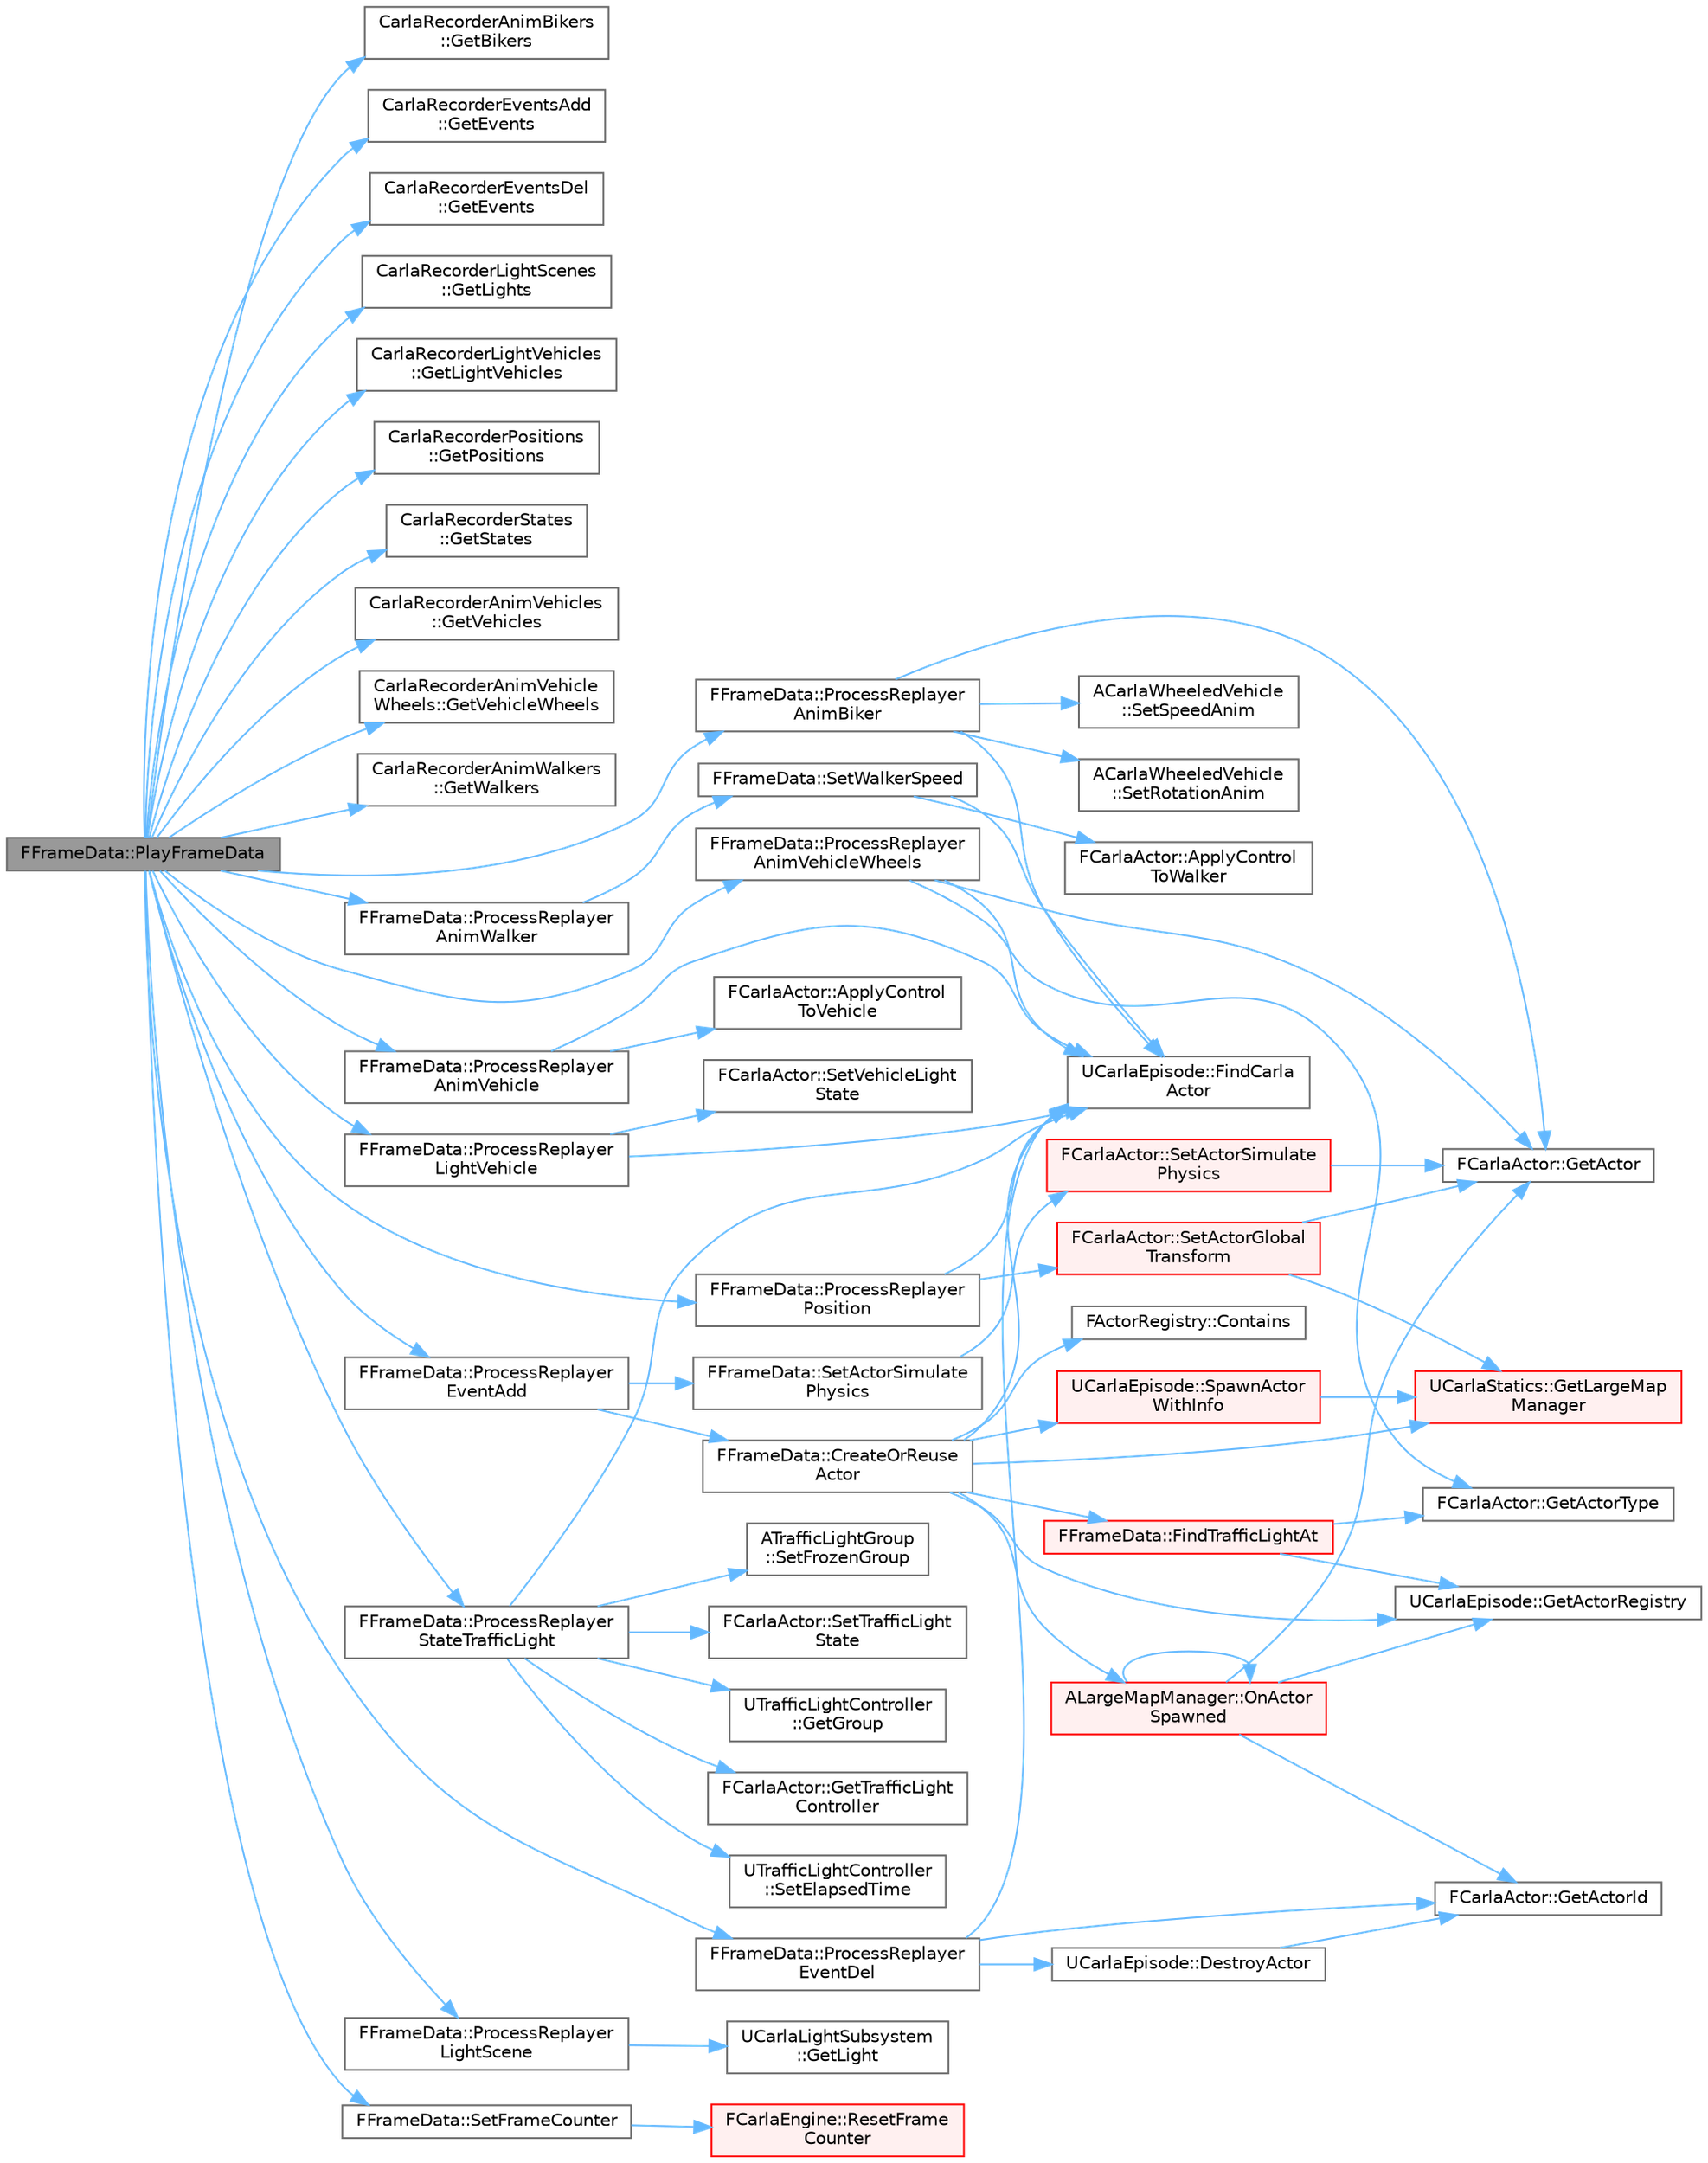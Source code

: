 digraph "FFrameData::PlayFrameData"
{
 // INTERACTIVE_SVG=YES
 // LATEX_PDF_SIZE
  bgcolor="transparent";
  edge [fontname=Helvetica,fontsize=10,labelfontname=Helvetica,labelfontsize=10];
  node [fontname=Helvetica,fontsize=10,shape=box,height=0.2,width=0.4];
  rankdir="LR";
  Node1 [id="Node000001",label="FFrameData::PlayFrameData",height=0.2,width=0.4,color="gray40", fillcolor="grey60", style="filled", fontcolor="black",tooltip=" "];
  Node1 -> Node2 [id="edge1_Node000001_Node000002",color="steelblue1",style="solid",tooltip=" "];
  Node2 [id="Node000002",label="CarlaRecorderAnimBikers\l::GetBikers",height=0.2,width=0.4,color="grey40", fillcolor="white", style="filled",URL="$da/d46/classCarlaRecorderAnimBikers.html#aad2567f313c99f3d4e32c6280cfbfcba",tooltip=" "];
  Node1 -> Node3 [id="edge2_Node000001_Node000003",color="steelblue1",style="solid",tooltip=" "];
  Node3 [id="Node000003",label="CarlaRecorderEventsAdd\l::GetEvents",height=0.2,width=0.4,color="grey40", fillcolor="white", style="filled",URL="$dd/dd4/classCarlaRecorderEventsAdd.html#ae40db7efeb93c76247f9fbd710ac689b",tooltip=" "];
  Node1 -> Node4 [id="edge3_Node000001_Node000004",color="steelblue1",style="solid",tooltip=" "];
  Node4 [id="Node000004",label="CarlaRecorderEventsDel\l::GetEvents",height=0.2,width=0.4,color="grey40", fillcolor="white", style="filled",URL="$dd/d8e/classCarlaRecorderEventsDel.html#a47bfeb31bc876be9ed07dd42bcce11d5",tooltip=" "];
  Node1 -> Node5 [id="edge4_Node000001_Node000005",color="steelblue1",style="solid",tooltip=" "];
  Node5 [id="Node000005",label="CarlaRecorderLightScenes\l::GetLights",height=0.2,width=0.4,color="grey40", fillcolor="white", style="filled",URL="$d0/d93/structCarlaRecorderLightScenes.html#a73904fbd6c9914f2066321f9a7fdc0a6",tooltip=" "];
  Node1 -> Node6 [id="edge5_Node000001_Node000006",color="steelblue1",style="solid",tooltip=" "];
  Node6 [id="Node000006",label="CarlaRecorderLightVehicles\l::GetLightVehicles",height=0.2,width=0.4,color="grey40", fillcolor="white", style="filled",URL="$df/d7b/structCarlaRecorderLightVehicles.html#a73905dc32d366f436189a61007511021",tooltip=" "];
  Node1 -> Node7 [id="edge6_Node000001_Node000007",color="steelblue1",style="solid",tooltip=" "];
  Node7 [id="Node000007",label="CarlaRecorderPositions\l::GetPositions",height=0.2,width=0.4,color="grey40", fillcolor="white", style="filled",URL="$da/df1/classCarlaRecorderPositions.html#a6215095cf77175f8d0fae189c13b49b8",tooltip=" "];
  Node1 -> Node8 [id="edge7_Node000001_Node000008",color="steelblue1",style="solid",tooltip=" "];
  Node8 [id="Node000008",label="CarlaRecorderStates\l::GetStates",height=0.2,width=0.4,color="grey40", fillcolor="white", style="filled",URL="$d2/da3/classCarlaRecorderStates.html#aee545c2f04adbb8422fbef9600e13d86",tooltip=" "];
  Node1 -> Node9 [id="edge8_Node000001_Node000009",color="steelblue1",style="solid",tooltip=" "];
  Node9 [id="Node000009",label="CarlaRecorderAnimVehicles\l::GetVehicles",height=0.2,width=0.4,color="grey40", fillcolor="white", style="filled",URL="$da/dd4/classCarlaRecorderAnimVehicles.html#a043c0a96bc6e2b0743e573b1c1219214",tooltip=" "];
  Node1 -> Node10 [id="edge9_Node000001_Node000010",color="steelblue1",style="solid",tooltip=" "];
  Node10 [id="Node000010",label="CarlaRecorderAnimVehicle\lWheels::GetVehicleWheels",height=0.2,width=0.4,color="grey40", fillcolor="white", style="filled",URL="$d6/dd8/classCarlaRecorderAnimVehicleWheels.html#a849c60e3f68b18dc50bf6ef4a6a3f5be",tooltip=" "];
  Node1 -> Node11 [id="edge10_Node000001_Node000011",color="steelblue1",style="solid",tooltip=" "];
  Node11 [id="Node000011",label="CarlaRecorderAnimWalkers\l::GetWalkers",height=0.2,width=0.4,color="grey40", fillcolor="white", style="filled",URL="$de/d09/classCarlaRecorderAnimWalkers.html#aeac5e36ffa96bae7ecdde178fb58e27b",tooltip=" "];
  Node1 -> Node12 [id="edge11_Node000001_Node000012",color="steelblue1",style="solid",tooltip=" "];
  Node12 [id="Node000012",label="FFrameData::ProcessReplayer\lAnimBiker",height=0.2,width=0.4,color="grey40", fillcolor="white", style="filled",URL="$de/db4/classFFrameData.html#a70396aecca1160565fd5f376282cc68d",tooltip=" "];
  Node12 -> Node13 [id="edge12_Node000012_Node000013",color="steelblue1",style="solid",tooltip=" "];
  Node13 [id="Node000013",label="UCarlaEpisode::FindCarla\lActor",height=0.2,width=0.4,color="grey40", fillcolor="white", style="filled",URL="$dc/d84/classUCarlaEpisode.html#a4d0c7a09f4d9de8110605e10125a93aa",tooltip="Find a Carla actor by id."];
  Node12 -> Node14 [id="edge13_Node000012_Node000014",color="steelblue1",style="solid",tooltip=" "];
  Node14 [id="Node000014",label="FCarlaActor::GetActor",height=0.2,width=0.4,color="grey40", fillcolor="white", style="filled",URL="$dc/dde/classFCarlaActor.html#a4d2752987e47827efd488b90053ad415",tooltip=" "];
  Node12 -> Node15 [id="edge14_Node000012_Node000015",color="steelblue1",style="solid",tooltip=" "];
  Node15 [id="Node000015",label="ACarlaWheeledVehicle\l::SetRotationAnim",height=0.2,width=0.4,color="grey40", fillcolor="white", style="filled",URL="$d5/d70/classACarlaWheeledVehicle.html#ae25749d7eea4fcfdfd06df390d29cacf",tooltip=" "];
  Node12 -> Node16 [id="edge15_Node000012_Node000016",color="steelblue1",style="solid",tooltip=" "];
  Node16 [id="Node000016",label="ACarlaWheeledVehicle\l::SetSpeedAnim",height=0.2,width=0.4,color="grey40", fillcolor="white", style="filled",URL="$d5/d70/classACarlaWheeledVehicle.html#ae3e07e479ba0fcbcfae843c395a2e690",tooltip=" "];
  Node1 -> Node17 [id="edge16_Node000001_Node000017",color="steelblue1",style="solid",tooltip=" "];
  Node17 [id="Node000017",label="FFrameData::ProcessReplayer\lAnimVehicle",height=0.2,width=0.4,color="grey40", fillcolor="white", style="filled",URL="$de/db4/classFFrameData.html#a5a5fa4f6a1434938aaf1319c92cb47f3",tooltip=" "];
  Node17 -> Node18 [id="edge17_Node000017_Node000018",color="steelblue1",style="solid",tooltip=" "];
  Node18 [id="Node000018",label="FCarlaActor::ApplyControl\lToVehicle",height=0.2,width=0.4,color="grey40", fillcolor="white", style="filled",URL="$dc/dde/classFCarlaActor.html#a512d81b6449c44c14e54848e71b4f053",tooltip=" "];
  Node17 -> Node13 [id="edge18_Node000017_Node000013",color="steelblue1",style="solid",tooltip=" "];
  Node1 -> Node19 [id="edge19_Node000001_Node000019",color="steelblue1",style="solid",tooltip=" "];
  Node19 [id="Node000019",label="FFrameData::ProcessReplayer\lAnimVehicleWheels",height=0.2,width=0.4,color="grey40", fillcolor="white", style="filled",URL="$de/db4/classFFrameData.html#a43a0e255a0fb49731bd90b045591924e",tooltip=" "];
  Node19 -> Node13 [id="edge20_Node000019_Node000013",color="steelblue1",style="solid",tooltip=" "];
  Node19 -> Node14 [id="edge21_Node000019_Node000014",color="steelblue1",style="solid",tooltip=" "];
  Node19 -> Node20 [id="edge22_Node000019_Node000020",color="steelblue1",style="solid",tooltip=" "];
  Node20 [id="Node000020",label="FCarlaActor::GetActorType",height=0.2,width=0.4,color="grey40", fillcolor="white", style="filled",URL="$dc/dde/classFCarlaActor.html#a31ab39eb2088af21d9c85c47424f56b4",tooltip=" "];
  Node1 -> Node21 [id="edge23_Node000001_Node000021",color="steelblue1",style="solid",tooltip=" "];
  Node21 [id="Node000021",label="FFrameData::ProcessReplayer\lAnimWalker",height=0.2,width=0.4,color="grey40", fillcolor="white", style="filled",URL="$de/db4/classFFrameData.html#abaa2594e9e1669ea8cb3d33da7548009",tooltip=" "];
  Node21 -> Node22 [id="edge24_Node000021_Node000022",color="steelblue1",style="solid",tooltip=" "];
  Node22 [id="Node000022",label="FFrameData::SetWalkerSpeed",height=0.2,width=0.4,color="grey40", fillcolor="white", style="filled",URL="$de/db4/classFFrameData.html#aa194a59d5e272107dfbf844581ab4ef1",tooltip=" "];
  Node22 -> Node23 [id="edge25_Node000022_Node000023",color="steelblue1",style="solid",tooltip=" "];
  Node23 [id="Node000023",label="FCarlaActor::ApplyControl\lToWalker",height=0.2,width=0.4,color="grey40", fillcolor="white", style="filled",URL="$dc/dde/classFCarlaActor.html#a8d6000584d33ac4eebfe548375cd3f58",tooltip=" "];
  Node22 -> Node13 [id="edge26_Node000022_Node000013",color="steelblue1",style="solid",tooltip=" "];
  Node1 -> Node24 [id="edge27_Node000001_Node000024",color="steelblue1",style="solid",tooltip=" "];
  Node24 [id="Node000024",label="FFrameData::ProcessReplayer\lEventAdd",height=0.2,width=0.4,color="grey40", fillcolor="white", style="filled",URL="$de/db4/classFFrameData.html#acb9dd2fef7b2779243ef04116465155d",tooltip=" "];
  Node24 -> Node25 [id="edge28_Node000024_Node000025",color="steelblue1",style="solid",tooltip=" "];
  Node25 [id="Node000025",label="FFrameData::CreateOrReuse\lActor",height=0.2,width=0.4,color="grey40", fillcolor="white", style="filled",URL="$de/db4/classFFrameData.html#a1a36eaa480c6a680c42ad3a4af5452e9",tooltip=" "];
  Node25 -> Node26 [id="edge29_Node000025_Node000026",color="steelblue1",style="solid",tooltip=" "];
  Node26 [id="Node000026",label="FActorRegistry::Contains",height=0.2,width=0.4,color="grey40", fillcolor="white", style="filled",URL="$df/db5/classFActorRegistry.html#a369d1bc4d195416a900f2c4cc68c2c4f",tooltip=" "];
  Node25 -> Node13 [id="edge30_Node000025_Node000013",color="steelblue1",style="solid",tooltip=" "];
  Node25 -> Node27 [id="edge31_Node000025_Node000027",color="steelblue1",style="solid",tooltip=" "];
  Node27 [id="Node000027",label="FFrameData::FindTrafficLightAt",height=0.2,width=0.4,color="red", fillcolor="#FFF0F0", style="filled",URL="$de/db4/classFFrameData.html#a4033b5882fb0fe5a9539fa5076bae8fe",tooltip=" "];
  Node27 -> Node37 [id="edge32_Node000027_Node000037",color="steelblue1",style="solid",tooltip=" "];
  Node37 [id="Node000037",label="UCarlaEpisode::GetActorRegistry",height=0.2,width=0.4,color="grey40", fillcolor="white", style="filled",URL="$dc/d84/classUCarlaEpisode.html#acd82b87ea8d4e7d815922614e6e245ef",tooltip=" "];
  Node27 -> Node20 [id="edge33_Node000027_Node000020",color="steelblue1",style="solid",tooltip=" "];
  Node25 -> Node37 [id="edge34_Node000025_Node000037",color="steelblue1",style="solid",tooltip=" "];
  Node25 -> Node31 [id="edge35_Node000025_Node000031",color="steelblue1",style="solid",tooltip=" "];
  Node31 [id="Node000031",label="UCarlaStatics::GetLargeMap\lManager",height=0.2,width=0.4,color="red", fillcolor="#FFF0F0", style="filled",URL="$d7/d1e/classUCarlaStatics.html#a8137f56360aa59de44591fce99608dc4",tooltip=" "];
  Node25 -> Node38 [id="edge36_Node000025_Node000038",color="steelblue1",style="solid",tooltip=" "];
  Node38 [id="Node000038",label="ALargeMapManager::OnActor\lSpawned",height=0.2,width=0.4,color="red", fillcolor="#FFF0F0", style="filled",URL="$d9/d4b/classALargeMapManager.html#a4db8db5e5de04f87f71b1fd36d9b6735",tooltip=" "];
  Node38 -> Node14 [id="edge37_Node000038_Node000014",color="steelblue1",style="solid",tooltip=" "];
  Node38 -> Node44 [id="edge38_Node000038_Node000044",color="steelblue1",style="solid",tooltip=" "];
  Node44 [id="Node000044",label="FCarlaActor::GetActorId",height=0.2,width=0.4,color="grey40", fillcolor="white", style="filled",URL="$dc/dde/classFCarlaActor.html#aca3d1a4bfcb5e0ae1974b7206933d665",tooltip=" "];
  Node38 -> Node37 [id="edge39_Node000038_Node000037",color="steelblue1",style="solid",tooltip=" "];
  Node38 -> Node38 [id="edge40_Node000038_Node000038",color="steelblue1",style="solid",tooltip=" "];
  Node25 -> Node54 [id="edge41_Node000025_Node000054",color="steelblue1",style="solid",tooltip=" "];
  Node54 [id="Node000054",label="UCarlaEpisode::SpawnActor\lWithInfo",height=0.2,width=0.4,color="red", fillcolor="#FFF0F0", style="filled",URL="$dc/d84/classUCarlaEpisode.html#a84b234957cb3f3f24d3780d420410068",tooltip="Spawns an actor based on ActorDescription at Transform."];
  Node54 -> Node31 [id="edge42_Node000054_Node000031",color="steelblue1",style="solid",tooltip=" "];
  Node24 -> Node116 [id="edge43_Node000024_Node000116",color="steelblue1",style="solid",tooltip=" "];
  Node116 [id="Node000116",label="FFrameData::SetActorSimulate\lPhysics",height=0.2,width=0.4,color="grey40", fillcolor="white", style="filled",URL="$de/db4/classFFrameData.html#a58f7c5af62fca9c974797597b6b21bfd",tooltip=" "];
  Node116 -> Node117 [id="edge44_Node000116_Node000117",color="steelblue1",style="solid",tooltip=" "];
  Node117 [id="Node000117",label="FCarlaActor::SetActorSimulate\lPhysics",height=0.2,width=0.4,color="red", fillcolor="#FFF0F0", style="filled",URL="$dc/dde/classFCarlaActor.html#aee3121441148fc55d32a970630109202",tooltip=" "];
  Node117 -> Node14 [id="edge45_Node000117_Node000014",color="steelblue1",style="solid",tooltip=" "];
  Node1 -> Node118 [id="edge46_Node000001_Node000118",color="steelblue1",style="solid",tooltip=" "];
  Node118 [id="Node000118",label="FFrameData::ProcessReplayer\lEventDel",height=0.2,width=0.4,color="grey40", fillcolor="white", style="filled",URL="$de/db4/classFFrameData.html#a1040962283f3eaf00ccb36c2387e55d0",tooltip=" "];
  Node118 -> Node119 [id="edge47_Node000118_Node000119",color="steelblue1",style="solid",tooltip=" "];
  Node119 [id="Node000119",label="UCarlaEpisode::DestroyActor",height=0.2,width=0.4,color="grey40", fillcolor="white", style="filled",URL="$dc/d84/classUCarlaEpisode.html#af96bee0045c84bf4fe522808cb9af63e",tooltip=" "];
  Node119 -> Node44 [id="edge48_Node000119_Node000044",color="steelblue1",style="solid",tooltip=" "];
  Node118 -> Node13 [id="edge49_Node000118_Node000013",color="steelblue1",style="solid",tooltip=" "];
  Node118 -> Node44 [id="edge50_Node000118_Node000044",color="steelblue1",style="solid",tooltip=" "];
  Node1 -> Node120 [id="edge51_Node000001_Node000120",color="steelblue1",style="solid",tooltip=" "];
  Node120 [id="Node000120",label="FFrameData::ProcessReplayer\lLightScene",height=0.2,width=0.4,color="grey40", fillcolor="white", style="filled",URL="$de/db4/classFFrameData.html#a2df10f0650660ff817c85d74396a5974",tooltip=" "];
  Node120 -> Node121 [id="edge52_Node000120_Node000121",color="steelblue1",style="solid",tooltip=" "];
  Node121 [id="Node000121",label="UCarlaLightSubsystem\l::GetLight",height=0.2,width=0.4,color="grey40", fillcolor="white", style="filled",URL="$db/df0/classUCarlaLightSubsystem.html#af5df2e77d6d08c3707939d17276a6706",tooltip=" "];
  Node1 -> Node122 [id="edge53_Node000001_Node000122",color="steelblue1",style="solid",tooltip=" "];
  Node122 [id="Node000122",label="FFrameData::ProcessReplayer\lLightVehicle",height=0.2,width=0.4,color="grey40", fillcolor="white", style="filled",URL="$de/db4/classFFrameData.html#a0d355f5408cce05b5be30a178e9c8712",tooltip=" "];
  Node122 -> Node13 [id="edge54_Node000122_Node000013",color="steelblue1",style="solid",tooltip=" "];
  Node122 -> Node123 [id="edge55_Node000122_Node000123",color="steelblue1",style="solid",tooltip=" "];
  Node123 [id="Node000123",label="FCarlaActor::SetVehicleLight\lState",height=0.2,width=0.4,color="grey40", fillcolor="white", style="filled",URL="$dc/dde/classFCarlaActor.html#a4dc44b8d9d44041ed54f52c72760c399",tooltip=" "];
  Node1 -> Node124 [id="edge56_Node000001_Node000124",color="steelblue1",style="solid",tooltip=" "];
  Node124 [id="Node000124",label="FFrameData::ProcessReplayer\lPosition",height=0.2,width=0.4,color="grey40", fillcolor="white", style="filled",URL="$de/db4/classFFrameData.html#a224d896be06d6bbf9d2936f3963e4843",tooltip=" "];
  Node124 -> Node13 [id="edge57_Node000124_Node000013",color="steelblue1",style="solid",tooltip=" "];
  Node124 -> Node125 [id="edge58_Node000124_Node000125",color="steelblue1",style="solid",tooltip=" "];
  Node125 [id="Node000125",label="FCarlaActor::SetActorGlobal\lTransform",height=0.2,width=0.4,color="red", fillcolor="#FFF0F0", style="filled",URL="$dc/dde/classFCarlaActor.html#a8d28fe1cdf66fc6328cdecab9b5a1fbc",tooltip=" "];
  Node125 -> Node14 [id="edge59_Node000125_Node000014",color="steelblue1",style="solid",tooltip=" "];
  Node125 -> Node31 [id="edge60_Node000125_Node000031",color="steelblue1",style="solid",tooltip=" "];
  Node1 -> Node126 [id="edge61_Node000001_Node000126",color="steelblue1",style="solid",tooltip=" "];
  Node126 [id="Node000126",label="FFrameData::ProcessReplayer\lStateTrafficLight",height=0.2,width=0.4,color="grey40", fillcolor="white", style="filled",URL="$de/db4/classFFrameData.html#a201d0dd753f07fc5ef2487c4b9b30a05",tooltip=" "];
  Node126 -> Node13 [id="edge62_Node000126_Node000013",color="steelblue1",style="solid",tooltip=" "];
  Node126 -> Node127 [id="edge63_Node000126_Node000127",color="steelblue1",style="solid",tooltip=" "];
  Node127 [id="Node000127",label="UTrafficLightController\l::GetGroup",height=0.2,width=0.4,color="grey40", fillcolor="white", style="filled",URL="$d3/d08/classUTrafficLightController.html#ada2e5b20781db6a878b9fb523ab2749c",tooltip=" "];
  Node126 -> Node128 [id="edge64_Node000126_Node000128",color="steelblue1",style="solid",tooltip=" "];
  Node128 [id="Node000128",label="FCarlaActor::GetTrafficLight\lController",height=0.2,width=0.4,color="grey40", fillcolor="white", style="filled",URL="$dc/dde/classFCarlaActor.html#abbefc674852620d7f53b64d4c95d95d2",tooltip=" "];
  Node126 -> Node129 [id="edge65_Node000126_Node000129",color="steelblue1",style="solid",tooltip=" "];
  Node129 [id="Node000129",label="UTrafficLightController\l::SetElapsedTime",height=0.2,width=0.4,color="grey40", fillcolor="white", style="filled",URL="$d3/d08/classUTrafficLightController.html#ab1bae74167835f618c3161c27a701d44",tooltip=" "];
  Node126 -> Node130 [id="edge66_Node000126_Node000130",color="steelblue1",style="solid",tooltip=" "];
  Node130 [id="Node000130",label="ATrafficLightGroup\l::SetFrozenGroup",height=0.2,width=0.4,color="grey40", fillcolor="white", style="filled",URL="$dd/d12/classATrafficLightGroup.html#a9ccf45682b261267c43df6056d39f651",tooltip=" "];
  Node126 -> Node131 [id="edge67_Node000126_Node000131",color="steelblue1",style="solid",tooltip=" "];
  Node131 [id="Node000131",label="FCarlaActor::SetTrafficLight\lState",height=0.2,width=0.4,color="grey40", fillcolor="white", style="filled",URL="$dc/dde/classFCarlaActor.html#af5d4499d84149cbe9fcaad1d2fea2613",tooltip=" "];
  Node1 -> Node132 [id="edge68_Node000001_Node000132",color="steelblue1",style="solid",tooltip=" "];
  Node132 [id="Node000132",label="FFrameData::SetFrameCounter",height=0.2,width=0.4,color="grey40", fillcolor="white", style="filled",URL="$de/db4/classFFrameData.html#a58809cab8ccb22f75c9765869ae136ae",tooltip=" "];
  Node132 -> Node133 [id="edge69_Node000132_Node000133",color="steelblue1",style="solid",tooltip=" "];
  Node133 [id="Node000133",label="FCarlaEngine::ResetFrame\lCounter",height=0.2,width=0.4,color="red", fillcolor="#FFF0F0", style="filled",URL="$dc/d49/classFCarlaEngine.html#a4dfd3b01c0b1413b4f69fda71efc25ce",tooltip=" "];
}
